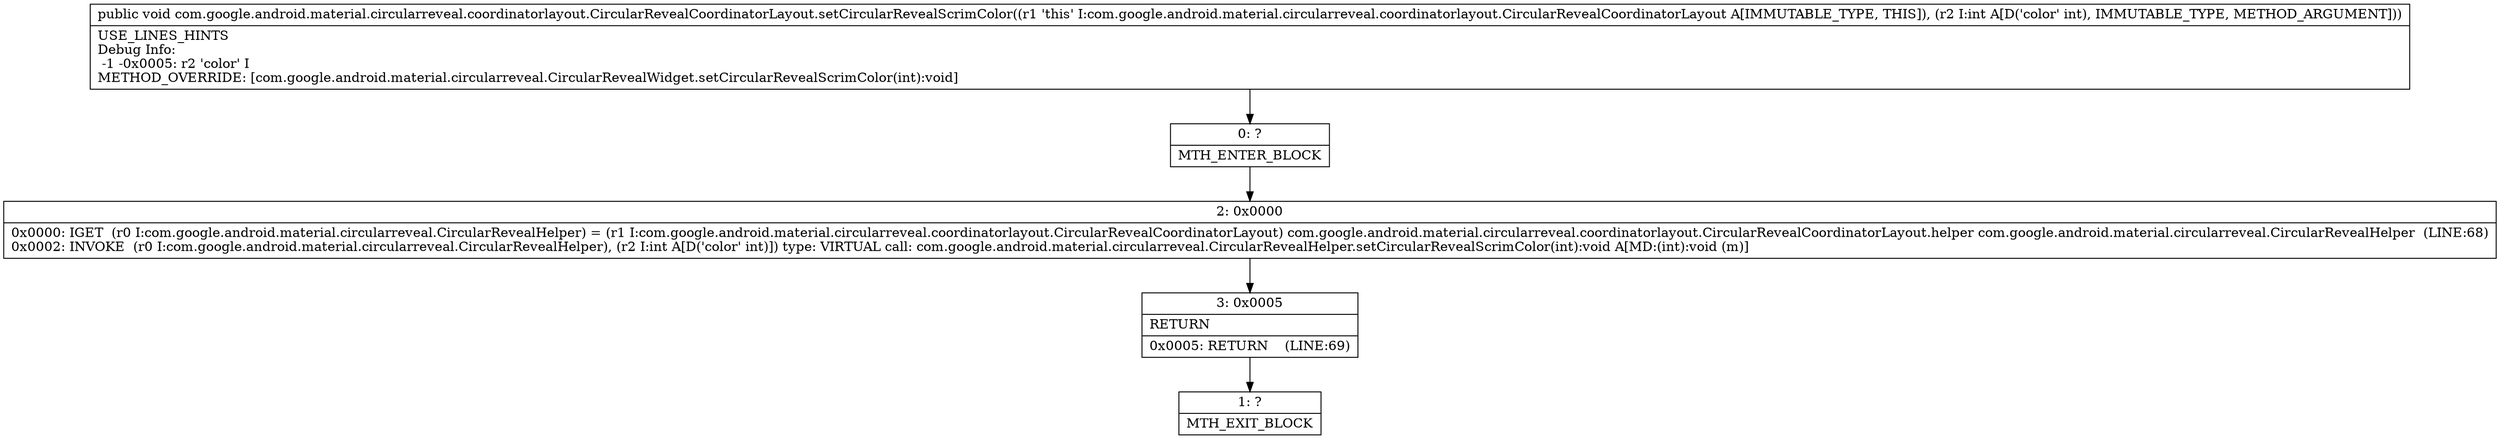 digraph "CFG forcom.google.android.material.circularreveal.coordinatorlayout.CircularRevealCoordinatorLayout.setCircularRevealScrimColor(I)V" {
Node_0 [shape=record,label="{0\:\ ?|MTH_ENTER_BLOCK\l}"];
Node_2 [shape=record,label="{2\:\ 0x0000|0x0000: IGET  (r0 I:com.google.android.material.circularreveal.CircularRevealHelper) = (r1 I:com.google.android.material.circularreveal.coordinatorlayout.CircularRevealCoordinatorLayout) com.google.android.material.circularreveal.coordinatorlayout.CircularRevealCoordinatorLayout.helper com.google.android.material.circularreveal.CircularRevealHelper  (LINE:68)\l0x0002: INVOKE  (r0 I:com.google.android.material.circularreveal.CircularRevealHelper), (r2 I:int A[D('color' int)]) type: VIRTUAL call: com.google.android.material.circularreveal.CircularRevealHelper.setCircularRevealScrimColor(int):void A[MD:(int):void (m)]\l}"];
Node_3 [shape=record,label="{3\:\ 0x0005|RETURN\l|0x0005: RETURN    (LINE:69)\l}"];
Node_1 [shape=record,label="{1\:\ ?|MTH_EXIT_BLOCK\l}"];
MethodNode[shape=record,label="{public void com.google.android.material.circularreveal.coordinatorlayout.CircularRevealCoordinatorLayout.setCircularRevealScrimColor((r1 'this' I:com.google.android.material.circularreveal.coordinatorlayout.CircularRevealCoordinatorLayout A[IMMUTABLE_TYPE, THIS]), (r2 I:int A[D('color' int), IMMUTABLE_TYPE, METHOD_ARGUMENT]))  | USE_LINES_HINTS\lDebug Info:\l  \-1 \-0x0005: r2 'color' I\lMETHOD_OVERRIDE: [com.google.android.material.circularreveal.CircularRevealWidget.setCircularRevealScrimColor(int):void]\l}"];
MethodNode -> Node_0;Node_0 -> Node_2;
Node_2 -> Node_3;
Node_3 -> Node_1;
}

